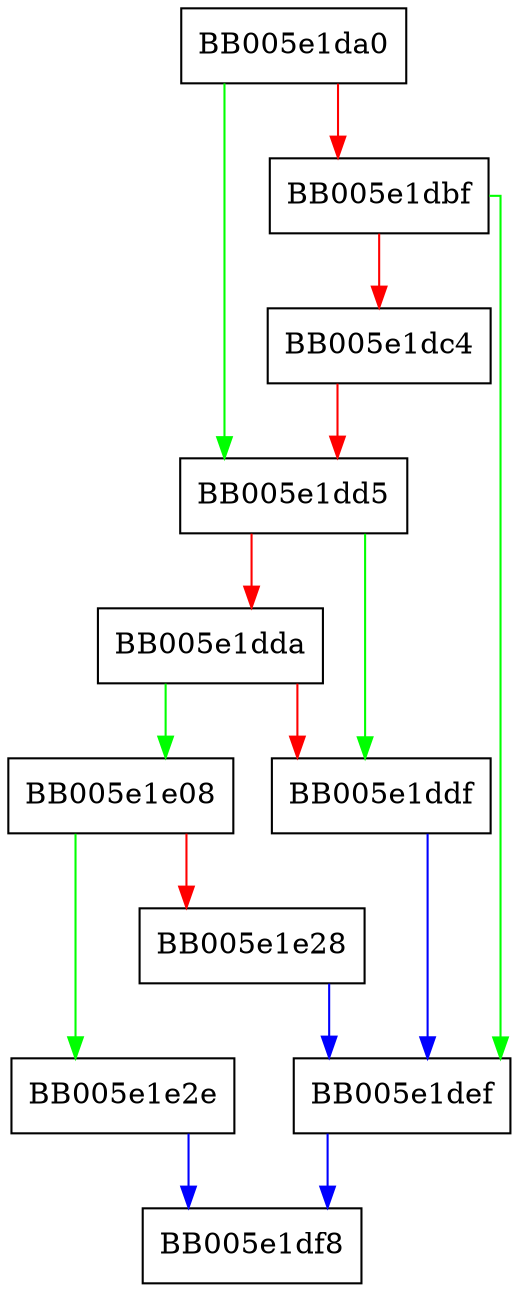 digraph ossl_ffc_params_set_validate_params {
  node [shape="box"];
  graph [splines=ortho];
  BB005e1da0 -> BB005e1dd5 [color="green"];
  BB005e1da0 -> BB005e1dbf [color="red"];
  BB005e1dbf -> BB005e1def [color="green"];
  BB005e1dbf -> BB005e1dc4 [color="red"];
  BB005e1dc4 -> BB005e1dd5 [color="red"];
  BB005e1dd5 -> BB005e1ddf [color="green"];
  BB005e1dd5 -> BB005e1dda [color="red"];
  BB005e1dda -> BB005e1e08 [color="green"];
  BB005e1dda -> BB005e1ddf [color="red"];
  BB005e1ddf -> BB005e1def [color="blue"];
  BB005e1def -> BB005e1df8 [color="blue"];
  BB005e1e08 -> BB005e1e2e [color="green"];
  BB005e1e08 -> BB005e1e28 [color="red"];
  BB005e1e28 -> BB005e1def [color="blue"];
  BB005e1e2e -> BB005e1df8 [color="blue"];
}